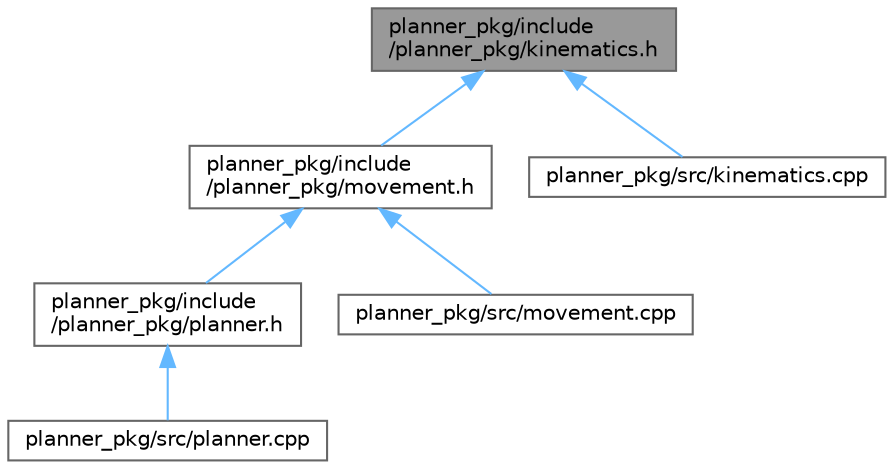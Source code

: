 digraph "planner_pkg/include/planner_pkg/kinematics.h"
{
 // LATEX_PDF_SIZE
  bgcolor="transparent";
  edge [fontname=Helvetica,fontsize=10,labelfontname=Helvetica,labelfontsize=10];
  node [fontname=Helvetica,fontsize=10,shape=box,height=0.2,width=0.4];
  Node1 [id="Node000001",label="planner_pkg/include\l/planner_pkg/kinematics.h",height=0.2,width=0.4,color="gray40", fillcolor="grey60", style="filled", fontcolor="black",tooltip=" "];
  Node1 -> Node2 [id="edge1_Node000001_Node000002",dir="back",color="steelblue1",style="solid",tooltip=" "];
  Node2 [id="Node000002",label="planner_pkg/include\l/planner_pkg/movement.h",height=0.2,width=0.4,color="grey40", fillcolor="white", style="filled",URL="$movement_8h.html",tooltip=" "];
  Node2 -> Node3 [id="edge2_Node000002_Node000003",dir="back",color="steelblue1",style="solid",tooltip=" "];
  Node3 [id="Node000003",label="planner_pkg/include\l/planner_pkg/planner.h",height=0.2,width=0.4,color="grey40", fillcolor="white", style="filled",URL="$planner_8h.html",tooltip=" "];
  Node3 -> Node4 [id="edge3_Node000003_Node000004",dir="back",color="steelblue1",style="solid",tooltip=" "];
  Node4 [id="Node000004",label="planner_pkg/src/planner.cpp",height=0.2,width=0.4,color="grey40", fillcolor="white", style="filled",URL="$planner_8cpp.html",tooltip="Main function and planning of the movement based on the messages received from the vision; also gette..."];
  Node2 -> Node5 [id="edge4_Node000002_Node000005",dir="back",color="steelblue1",style="solid",tooltip=" "];
  Node5 [id="Node000005",label="planner_pkg/src/movement.cpp",height=0.2,width=0.4,color="grey40", fillcolor="white", style="filled",URL="$movement_8cpp.html",tooltip="Functions in this file are used to calculate the trajectory based on quaternions and velocities of th..."];
  Node1 -> Node6 [id="edge5_Node000001_Node000006",dir="back",color="steelblue1",style="solid",tooltip=" "];
  Node6 [id="Node000006",label="planner_pkg/src/kinematics.cpp",height=0.2,width=0.4,color="grey40", fillcolor="white", style="filled",URL="$kinematics_8cpp.html",tooltip="Functions in this file are used to calculate transformation matrices, direct and inverse kinematics,..."];
}
